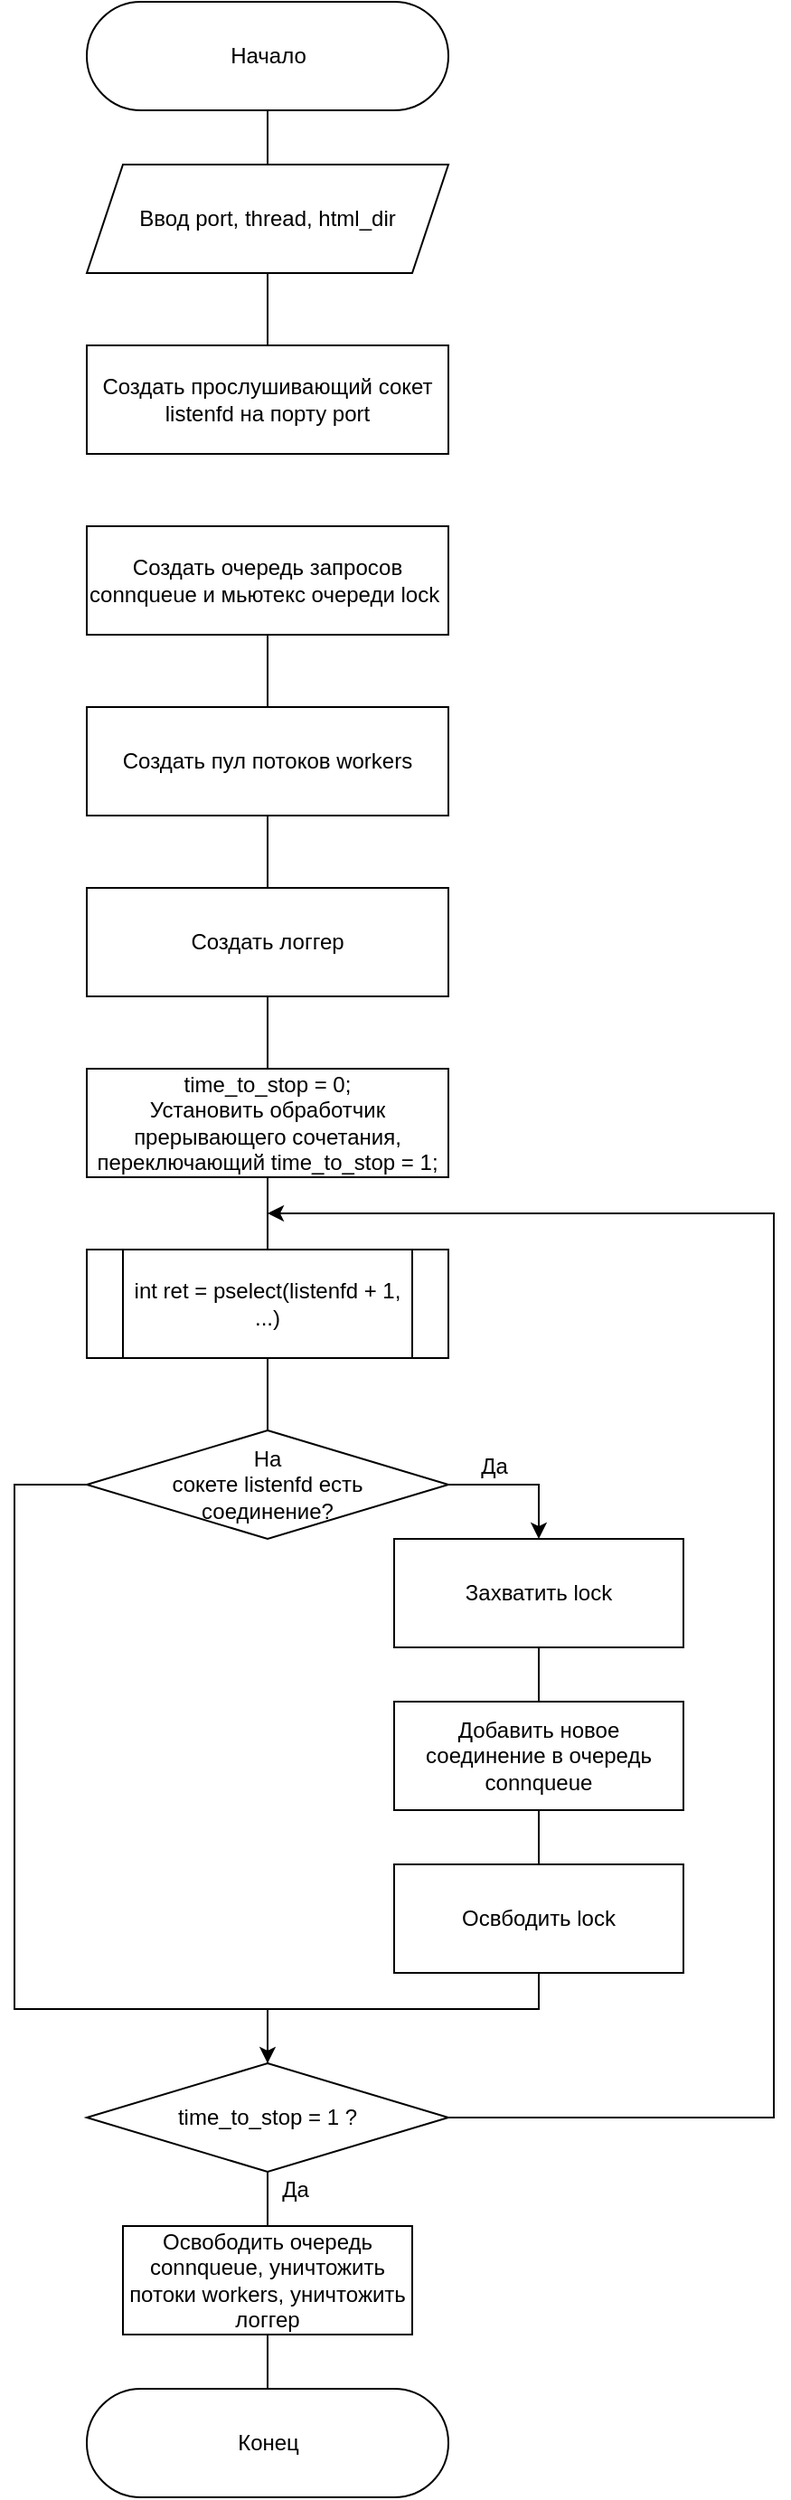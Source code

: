 <mxfile>
    <diagram id="LJ-OwNjAot9GE7QP3K00" name="Page-1">
        <mxGraphModel dx="901" dy="522" grid="1" gridSize="10" guides="1" tooltips="1" connect="1" arrows="1" fold="1" page="1" pageScale="1" pageWidth="1654" pageHeight="2336" math="0" shadow="0">
            <root>
                <mxCell id="0"/>
                <mxCell id="1" parent="0"/>
                <mxCell id="25" style="edgeStyle=none;rounded=0;html=1;exitX=0.5;exitY=0.5;exitDx=0;exitDy=30;exitPerimeter=0;entryX=0.5;entryY=0;entryDx=0;entryDy=0;endArrow=none;endFill=0;" edge="1" parent="1" source="2" target="4">
                    <mxGeometry relative="1" as="geometry"/>
                </mxCell>
                <mxCell id="2" value="Начало" style="html=1;dashed=0;whitespace=wrap;shape=mxgraph.dfd.start;rotation=0;" vertex="1" parent="1">
                    <mxGeometry x="310" y="50" width="200" height="60" as="geometry"/>
                </mxCell>
                <mxCell id="15" style="edgeStyle=none;html=1;exitX=0.5;exitY=1;exitDx=0;exitDy=0;entryX=0.5;entryY=0;entryDx=0;entryDy=0;endArrow=none;endFill=0;rounded=0;" edge="1" parent="1" source="3" target="5">
                    <mxGeometry relative="1" as="geometry"/>
                </mxCell>
                <mxCell id="3" value="Создать очередь запросов connqueue и мьютекс очереди lock&amp;nbsp;" style="rounded=0;whiteSpace=wrap;html=1;rotation=0;" vertex="1" parent="1">
                    <mxGeometry x="310" y="340" width="200" height="60" as="geometry"/>
                </mxCell>
                <mxCell id="26" style="edgeStyle=none;rounded=0;html=1;exitX=0.5;exitY=1;exitDx=0;exitDy=0;entryX=0.5;entryY=0;entryDx=0;entryDy=0;endArrow=none;endFill=0;" edge="1" parent="1" source="4" target="8">
                    <mxGeometry relative="1" as="geometry"/>
                </mxCell>
                <mxCell id="4" value="Ввод port, thread, html_dir" style="shape=parallelogram;perimeter=parallelogramPerimeter;whiteSpace=wrap;html=1;fixedSize=1;" vertex="1" parent="1">
                    <mxGeometry x="310" y="140" width="200" height="60" as="geometry"/>
                </mxCell>
                <mxCell id="16" style="edgeStyle=none;rounded=0;html=1;exitX=0.5;exitY=1;exitDx=0;exitDy=0;entryX=0.5;entryY=0;entryDx=0;entryDy=0;endArrow=none;endFill=0;" edge="1" parent="1" source="5" target="7">
                    <mxGeometry relative="1" as="geometry"/>
                </mxCell>
                <mxCell id="5" value="Создать пул потоков workers" style="rounded=0;whiteSpace=wrap;html=1;rotation=0;" vertex="1" parent="1">
                    <mxGeometry x="310" y="440" width="200" height="60" as="geometry"/>
                </mxCell>
                <mxCell id="23" style="edgeStyle=none;rounded=0;html=1;exitX=0.5;exitY=1;exitDx=0;exitDy=0;entryX=0.5;entryY=0;entryDx=0;entryDy=0;endArrow=none;endFill=0;" edge="1" parent="1" source="6" target="10">
                    <mxGeometry relative="1" as="geometry"/>
                </mxCell>
                <mxCell id="6" value="&lt;span&gt;int ret = pselect(listenfd + 1, ...)&lt;/span&gt;" style="shape=process;whiteSpace=wrap;html=1;backgroundOutline=1;" vertex="1" parent="1">
                    <mxGeometry x="310" y="740" width="200" height="60" as="geometry"/>
                </mxCell>
                <mxCell id="17" style="edgeStyle=none;rounded=0;html=1;exitX=0.5;exitY=1;exitDx=0;exitDy=0;entryX=0.5;entryY=0;entryDx=0;entryDy=0;endArrow=none;endFill=0;" edge="1" parent="1" source="7" target="9">
                    <mxGeometry relative="1" as="geometry"/>
                </mxCell>
                <mxCell id="7" value="Создать логгер" style="rounded=0;whiteSpace=wrap;html=1;rotation=0;" vertex="1" parent="1">
                    <mxGeometry x="310" y="540" width="200" height="60" as="geometry"/>
                </mxCell>
                <mxCell id="8" value="Создать прослушивающий сокет listenfd на порту port" style="rounded=0;whiteSpace=wrap;html=1;rotation=0;" vertex="1" parent="1">
                    <mxGeometry x="310" y="240" width="200" height="60" as="geometry"/>
                </mxCell>
                <mxCell id="18" style="edgeStyle=none;rounded=0;html=1;exitX=0.5;exitY=1;exitDx=0;exitDy=0;entryX=0.5;entryY=0;entryDx=0;entryDy=0;endArrow=none;endFill=0;" edge="1" parent="1" source="9" target="6">
                    <mxGeometry relative="1" as="geometry"/>
                </mxCell>
                <mxCell id="9" value="time_to_stop = 0;&lt;br&gt;Установить обработчик прерывающего сочетания, переключающий time_to_stop = 1;" style="rounded=0;whiteSpace=wrap;html=1;rotation=0;" vertex="1" parent="1">
                    <mxGeometry x="310" y="640" width="200" height="60" as="geometry"/>
                </mxCell>
                <mxCell id="21" style="edgeStyle=none;rounded=0;html=1;exitX=1;exitY=0.5;exitDx=0;exitDy=0;entryX=0.5;entryY=0;entryDx=0;entryDy=0;endArrow=classic;endFill=1;" edge="1" parent="1" source="10" target="11">
                    <mxGeometry relative="1" as="geometry">
                        <Array as="points">
                            <mxPoint x="560" y="870"/>
                        </Array>
                    </mxGeometry>
                </mxCell>
                <mxCell id="22" style="edgeStyle=none;rounded=0;html=1;exitX=0;exitY=0.5;exitDx=0;exitDy=0;endArrow=classic;endFill=1;entryX=0.5;entryY=0;entryDx=0;entryDy=0;" edge="1" parent="1" source="10" target="14">
                    <mxGeometry relative="1" as="geometry">
                        <mxPoint x="230" y="870" as="targetPoint"/>
                        <Array as="points">
                            <mxPoint x="270" y="870"/>
                            <mxPoint x="270" y="1160"/>
                            <mxPoint x="410" y="1160"/>
                        </Array>
                    </mxGeometry>
                </mxCell>
                <mxCell id="10" value="На &lt;br&gt;сокете listenfd есть &lt;br&gt;соединение?" style="rhombus;whiteSpace=wrap;html=1;" vertex="1" parent="1">
                    <mxGeometry x="310" y="840" width="200" height="60" as="geometry"/>
                </mxCell>
                <mxCell id="19" style="edgeStyle=none;rounded=0;html=1;exitX=0.5;exitY=1;exitDx=0;exitDy=0;entryX=0.5;entryY=0;entryDx=0;entryDy=0;endArrow=none;endFill=0;" edge="1" parent="1" source="11" target="12">
                    <mxGeometry relative="1" as="geometry"/>
                </mxCell>
                <mxCell id="11" value="Захватить lock" style="rounded=0;whiteSpace=wrap;html=1;" vertex="1" parent="1">
                    <mxGeometry x="480" y="900" width="160" height="60" as="geometry"/>
                </mxCell>
                <mxCell id="20" style="edgeStyle=none;rounded=0;html=1;exitX=0.5;exitY=1;exitDx=0;exitDy=0;entryX=0.5;entryY=0;entryDx=0;entryDy=0;endArrow=none;endFill=0;" edge="1" parent="1" source="12" target="13">
                    <mxGeometry relative="1" as="geometry"/>
                </mxCell>
                <mxCell id="12" value="Добавить новое соединение в очередь connqueue" style="rounded=0;whiteSpace=wrap;html=1;" vertex="1" parent="1">
                    <mxGeometry x="480" y="990" width="160" height="60" as="geometry"/>
                </mxCell>
                <mxCell id="29" style="edgeStyle=none;rounded=0;html=1;exitX=0.5;exitY=1;exitDx=0;exitDy=0;entryX=0.5;entryY=0;entryDx=0;entryDy=0;endArrow=none;endFill=0;" edge="1" parent="1" source="13" target="14">
                    <mxGeometry relative="1" as="geometry">
                        <Array as="points">
                            <mxPoint x="560" y="1160"/>
                            <mxPoint x="410" y="1160"/>
                        </Array>
                    </mxGeometry>
                </mxCell>
                <mxCell id="13" value="Освбодить lock" style="rounded=0;whiteSpace=wrap;html=1;" vertex="1" parent="1">
                    <mxGeometry x="480" y="1080" width="160" height="60" as="geometry"/>
                </mxCell>
                <mxCell id="30" style="edgeStyle=none;rounded=0;html=1;exitX=0.5;exitY=1;exitDx=0;exitDy=0;entryX=0.5;entryY=0;entryDx=0;entryDy=0;endArrow=none;endFill=0;" edge="1" parent="1" source="14" target="24">
                    <mxGeometry relative="1" as="geometry"/>
                </mxCell>
                <mxCell id="31" style="edgeStyle=none;rounded=0;html=1;exitX=1;exitY=0.5;exitDx=0;exitDy=0;endArrow=classic;endFill=1;" edge="1" parent="1" source="14">
                    <mxGeometry relative="1" as="geometry">
                        <mxPoint x="410" y="720" as="targetPoint"/>
                        <Array as="points">
                            <mxPoint x="690" y="1220"/>
                            <mxPoint x="690" y="720"/>
                        </Array>
                    </mxGeometry>
                </mxCell>
                <mxCell id="14" value="time_to_stop = 1 ?" style="rhombus;whiteSpace=wrap;html=1;" vertex="1" parent="1">
                    <mxGeometry x="310" y="1190" width="200" height="60" as="geometry"/>
                </mxCell>
                <mxCell id="34" style="edgeStyle=none;rounded=0;html=1;exitX=0.5;exitY=1;exitDx=0;exitDy=0;entryX=0.5;entryY=0.5;entryDx=0;entryDy=-30;entryPerimeter=0;endArrow=none;endFill=0;" edge="1" parent="1" source="24" target="27">
                    <mxGeometry relative="1" as="geometry"/>
                </mxCell>
                <mxCell id="24" value="Освободить очередь connqueue, уничтожить потоки workers, уничтожить логгер" style="rounded=0;whiteSpace=wrap;html=1;" vertex="1" parent="1">
                    <mxGeometry x="330" y="1280" width="160" height="60" as="geometry"/>
                </mxCell>
                <mxCell id="27" value="Конец" style="html=1;dashed=0;whitespace=wrap;shape=mxgraph.dfd.start;rotation=0;" vertex="1" parent="1">
                    <mxGeometry x="310" y="1370" width="200" height="60" as="geometry"/>
                </mxCell>
                <mxCell id="32" value="Да" style="text;html=1;resizable=0;autosize=1;align=center;verticalAlign=middle;points=[];fillColor=none;strokeColor=none;rounded=0;" vertex="1" parent="1">
                    <mxGeometry x="520" y="850" width="30" height="20" as="geometry"/>
                </mxCell>
                <mxCell id="33" value="Да" style="text;html=1;resizable=0;autosize=1;align=center;verticalAlign=middle;points=[];fillColor=none;strokeColor=none;rounded=0;" vertex="1" parent="1">
                    <mxGeometry x="410" y="1250" width="30" height="20" as="geometry"/>
                </mxCell>
            </root>
        </mxGraphModel>
    </diagram>
</mxfile>